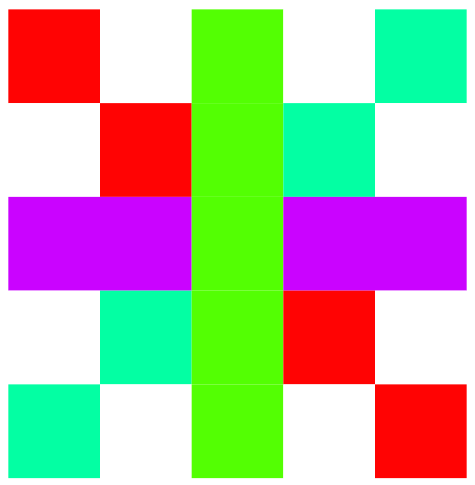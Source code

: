 digraph imagen{
    image[shape=none, margin=0,label=<
    <TABLE BORDER="0" CELLBORDER="0" CELLSPACING="0" CELLPADDING="15">
       <TR>
            <TD BGCOLOR="#FF0303">   </TD>
            <TD BGCOLOR="#FFFFFF">   </TD>
            <TD BGCOLOR="#53FF03">   </TD>
            <TD BGCOLOR="#FFFFFF">   </TD>
            <TD BGCOLOR="#03FFA3">   </TD>
       </TR>
       <TR>
            <TD BGCOLOR="#FFFFFF">   </TD>
            <TD BGCOLOR="#FF0303">   </TD>
            <TD BGCOLOR="#53FF03">   </TD>
            <TD BGCOLOR="#03FFA3">   </TD>
            <TD BGCOLOR="#FFFFFF">   </TD>
       </TR>
       <TR>
            <TD BGCOLOR="#CA03FF">   </TD>
            <TD BGCOLOR="#CA03FF">   </TD>
            <TD BGCOLOR="#53FF03">   </TD>
            <TD BGCOLOR="#CA03FF">   </TD>
            <TD BGCOLOR="#CA03FF">   </TD>
       </TR>
       <TR>
            <TD BGCOLOR="#FFFFFF">   </TD>
            <TD BGCOLOR="#03FFA3">   </TD>
            <TD BGCOLOR="#53FF03">   </TD>
            <TD BGCOLOR="#FF0303">   </TD>
            <TD BGCOLOR="#FFFFFF">   </TD>
       </TR>
       <TR>
            <TD BGCOLOR="#03FFA3">   </TD>
            <TD BGCOLOR="#FFFFFF">   </TD>
            <TD BGCOLOR="#53FF03">   </TD>
            <TD BGCOLOR="#FFFFFF">   </TD>
            <TD BGCOLOR="#FF0303">   </TD>
       </TR>
    </TABLE>>];
}